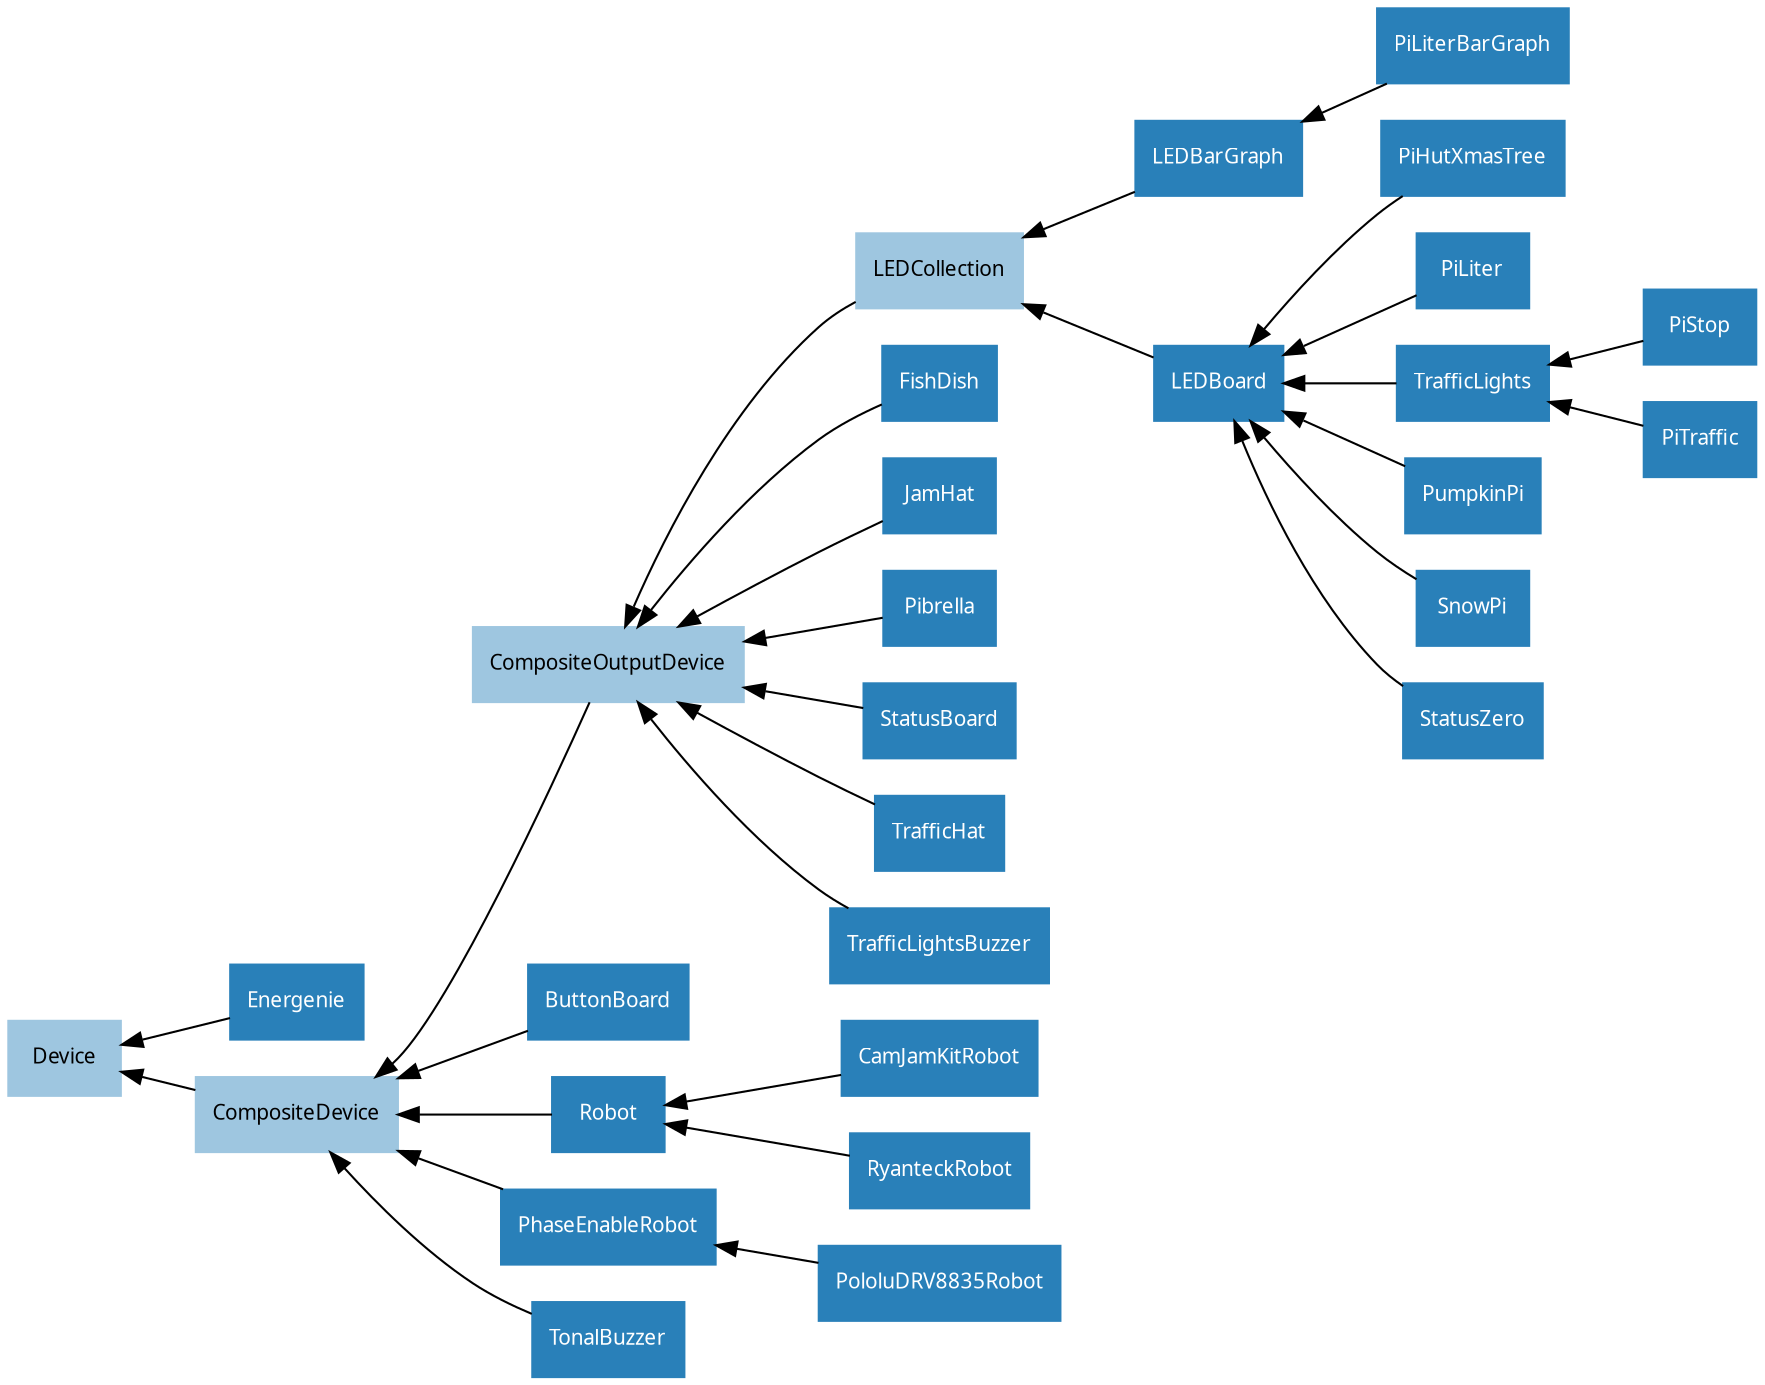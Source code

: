 digraph classes {
    graph [rankdir=RL];
    node [shape=rect, style=filled, fontname=Sans, fontsize=10];
    edge [];

    /* Mixin classes */
    node [color="#c69ee0", fontcolor="#000000"]

    

    /* Abstract classes */
    node [color="#9ec6e0", fontcolor="#000000"]

    CompositeDevice;
    CompositeOutputDevice;
    Device;
    LEDCollection;

    /* Concrete classes */
    node [color="#2980b9", fontcolor="#ffffff"];

    ButtonBoard->CompositeDevice;
    CamJamKitRobot->Robot;
    CompositeDevice->Device;
    CompositeOutputDevice->CompositeDevice;
    Energenie->Device;
    FishDish->CompositeOutputDevice;
    JamHat->CompositeOutputDevice;
    LEDBarGraph->LEDCollection;
    LEDBoard->LEDCollection;
    LEDCollection->CompositeOutputDevice;
    PhaseEnableRobot->CompositeDevice;
    PiHutXmasTree->LEDBoard;
    PiLiter->LEDBoard;
    PiLiterBarGraph->LEDBarGraph;
    PiStop->TrafficLights;
    PiTraffic->TrafficLights;
    Pibrella->CompositeOutputDevice;
    PololuDRV8835Robot->PhaseEnableRobot;
    PumpkinPi->LEDBoard;
    Robot->CompositeDevice;
    RyanteckRobot->Robot;
    SnowPi->LEDBoard;
    StatusBoard->CompositeOutputDevice;
    StatusZero->LEDBoard;
    TonalBuzzer->CompositeDevice;
    TrafficHat->CompositeOutputDevice;
    TrafficLights->LEDBoard;
    TrafficLightsBuzzer->CompositeOutputDevice;
}
